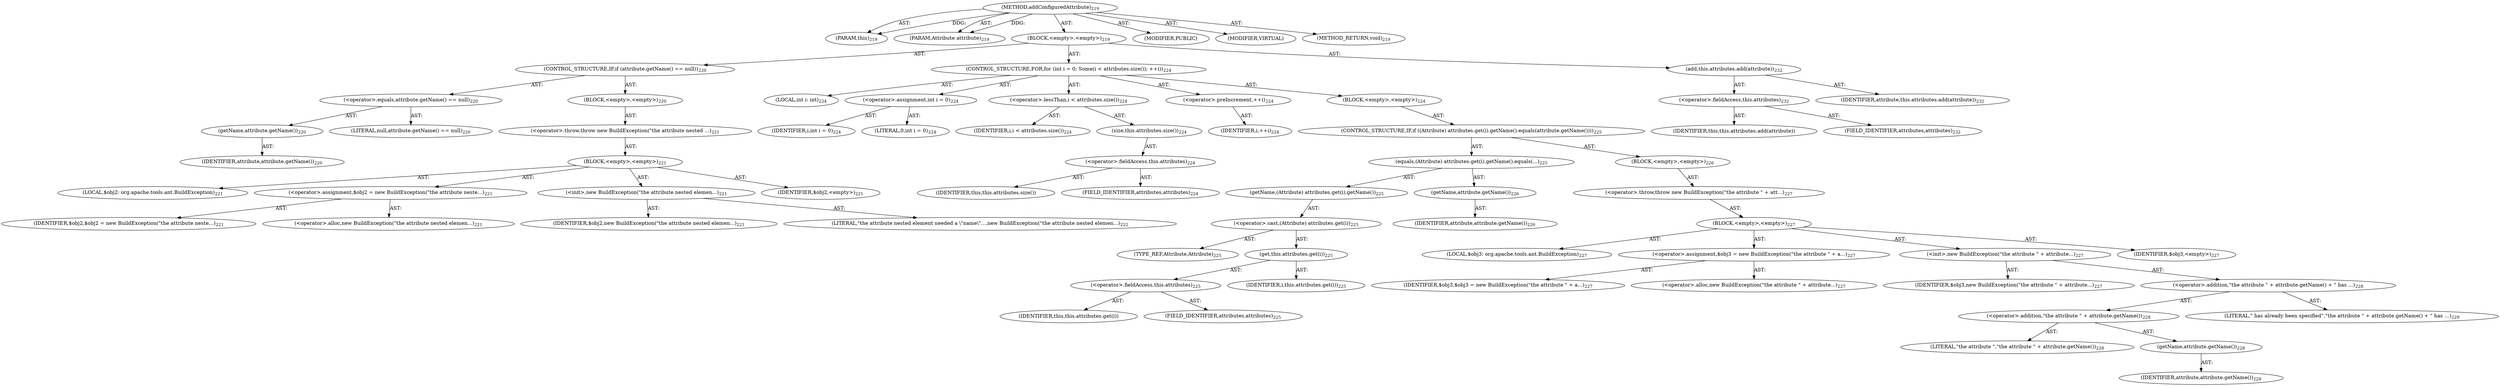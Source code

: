 digraph "addConfiguredAttribute" {  
"111669149707" [label = <(METHOD,addConfiguredAttribute)<SUB>219</SUB>> ]
"115964117016" [label = <(PARAM,this)<SUB>219</SUB>> ]
"115964117017" [label = <(PARAM,Attribute attribute)<SUB>219</SUB>> ]
"25769803797" [label = <(BLOCK,&lt;empty&gt;,&lt;empty&gt;)<SUB>219</SUB>> ]
"47244640264" [label = <(CONTROL_STRUCTURE,IF,if (attribute.getName() == null))<SUB>220</SUB>> ]
"30064771154" [label = <(&lt;operator&gt;.equals,attribute.getName() == null)<SUB>220</SUB>> ]
"30064771155" [label = <(getName,attribute.getName())<SUB>220</SUB>> ]
"68719476815" [label = <(IDENTIFIER,attribute,attribute.getName())<SUB>220</SUB>> ]
"90194313235" [label = <(LITERAL,null,attribute.getName() == null)<SUB>220</SUB>> ]
"25769803798" [label = <(BLOCK,&lt;empty&gt;,&lt;empty&gt;)<SUB>220</SUB>> ]
"30064771156" [label = <(&lt;operator&gt;.throw,throw new BuildException(&quot;the attribute nested ...)<SUB>221</SUB>> ]
"25769803799" [label = <(BLOCK,&lt;empty&gt;,&lt;empty&gt;)<SUB>221</SUB>> ]
"94489280521" [label = <(LOCAL,$obj2: org.apache.tools.ant.BuildException)<SUB>221</SUB>> ]
"30064771157" [label = <(&lt;operator&gt;.assignment,$obj2 = new BuildException(&quot;the attribute neste...)<SUB>221</SUB>> ]
"68719476816" [label = <(IDENTIFIER,$obj2,$obj2 = new BuildException(&quot;the attribute neste...)<SUB>221</SUB>> ]
"30064771158" [label = <(&lt;operator&gt;.alloc,new BuildException(&quot;the attribute nested elemen...)<SUB>221</SUB>> ]
"30064771159" [label = <(&lt;init&gt;,new BuildException(&quot;the attribute nested elemen...)<SUB>221</SUB>> ]
"68719476817" [label = <(IDENTIFIER,$obj2,new BuildException(&quot;the attribute nested elemen...)<SUB>221</SUB>> ]
"90194313236" [label = <(LITERAL,&quot;the attribute nested element needed a \&quot;name\&quot;...,new BuildException(&quot;the attribute nested elemen...)<SUB>222</SUB>> ]
"68719476818" [label = <(IDENTIFIER,$obj2,&lt;empty&gt;)<SUB>221</SUB>> ]
"47244640265" [label = <(CONTROL_STRUCTURE,FOR,for (int i = 0; Some(i &lt; attributes.size()); ++i))<SUB>224</SUB>> ]
"94489280522" [label = <(LOCAL,int i: int)<SUB>224</SUB>> ]
"30064771160" [label = <(&lt;operator&gt;.assignment,int i = 0)<SUB>224</SUB>> ]
"68719476819" [label = <(IDENTIFIER,i,int i = 0)<SUB>224</SUB>> ]
"90194313237" [label = <(LITERAL,0,int i = 0)<SUB>224</SUB>> ]
"30064771161" [label = <(&lt;operator&gt;.lessThan,i &lt; attributes.size())<SUB>224</SUB>> ]
"68719476820" [label = <(IDENTIFIER,i,i &lt; attributes.size())<SUB>224</SUB>> ]
"30064771162" [label = <(size,this.attributes.size())<SUB>224</SUB>> ]
"30064771163" [label = <(&lt;operator&gt;.fieldAccess,this.attributes)<SUB>224</SUB>> ]
"68719476821" [label = <(IDENTIFIER,this,this.attributes.size())> ]
"55834574866" [label = <(FIELD_IDENTIFIER,attributes,attributes)<SUB>224</SUB>> ]
"30064771164" [label = <(&lt;operator&gt;.preIncrement,++i)<SUB>224</SUB>> ]
"68719476822" [label = <(IDENTIFIER,i,++i)<SUB>224</SUB>> ]
"25769803800" [label = <(BLOCK,&lt;empty&gt;,&lt;empty&gt;)<SUB>224</SUB>> ]
"47244640266" [label = <(CONTROL_STRUCTURE,IF,if ((Attribute) attributes.get(i).getName().equals(attribute.getName())))<SUB>225</SUB>> ]
"30064771165" [label = <(equals,(Attribute) attributes.get(i).getName().equals(...)<SUB>225</SUB>> ]
"30064771166" [label = <(getName,(Attribute) attributes.get(i).getName())<SUB>225</SUB>> ]
"30064771167" [label = <(&lt;operator&gt;.cast,(Attribute) attributes.get(i))<SUB>225</SUB>> ]
"180388626435" [label = <(TYPE_REF,Attribute,Attribute)<SUB>225</SUB>> ]
"30064771168" [label = <(get,this.attributes.get(i))<SUB>225</SUB>> ]
"30064771169" [label = <(&lt;operator&gt;.fieldAccess,this.attributes)<SUB>225</SUB>> ]
"68719476823" [label = <(IDENTIFIER,this,this.attributes.get(i))> ]
"55834574867" [label = <(FIELD_IDENTIFIER,attributes,attributes)<SUB>225</SUB>> ]
"68719476824" [label = <(IDENTIFIER,i,this.attributes.get(i))<SUB>225</SUB>> ]
"30064771170" [label = <(getName,attribute.getName())<SUB>226</SUB>> ]
"68719476825" [label = <(IDENTIFIER,attribute,attribute.getName())<SUB>226</SUB>> ]
"25769803801" [label = <(BLOCK,&lt;empty&gt;,&lt;empty&gt;)<SUB>226</SUB>> ]
"30064771171" [label = <(&lt;operator&gt;.throw,throw new BuildException(&quot;the attribute &quot; + att...)<SUB>227</SUB>> ]
"25769803802" [label = <(BLOCK,&lt;empty&gt;,&lt;empty&gt;)<SUB>227</SUB>> ]
"94489280523" [label = <(LOCAL,$obj3: org.apache.tools.ant.BuildException)<SUB>227</SUB>> ]
"30064771172" [label = <(&lt;operator&gt;.assignment,$obj3 = new BuildException(&quot;the attribute &quot; + a...)<SUB>227</SUB>> ]
"68719476826" [label = <(IDENTIFIER,$obj3,$obj3 = new BuildException(&quot;the attribute &quot; + a...)<SUB>227</SUB>> ]
"30064771173" [label = <(&lt;operator&gt;.alloc,new BuildException(&quot;the attribute &quot; + attribute...)<SUB>227</SUB>> ]
"30064771174" [label = <(&lt;init&gt;,new BuildException(&quot;the attribute &quot; + attribute...)<SUB>227</SUB>> ]
"68719476827" [label = <(IDENTIFIER,$obj3,new BuildException(&quot;the attribute &quot; + attribute...)<SUB>227</SUB>> ]
"30064771175" [label = <(&lt;operator&gt;.addition,&quot;the attribute &quot; + attribute.getName() + &quot; has ...)<SUB>228</SUB>> ]
"30064771176" [label = <(&lt;operator&gt;.addition,&quot;the attribute &quot; + attribute.getName())<SUB>228</SUB>> ]
"90194313238" [label = <(LITERAL,&quot;the attribute &quot;,&quot;the attribute &quot; + attribute.getName())<SUB>228</SUB>> ]
"30064771177" [label = <(getName,attribute.getName())<SUB>228</SUB>> ]
"68719476828" [label = <(IDENTIFIER,attribute,attribute.getName())<SUB>228</SUB>> ]
"90194313239" [label = <(LITERAL,&quot; has already been specified&quot;,&quot;the attribute &quot; + attribute.getName() + &quot; has ...)<SUB>229</SUB>> ]
"68719476829" [label = <(IDENTIFIER,$obj3,&lt;empty&gt;)<SUB>227</SUB>> ]
"30064771178" [label = <(add,this.attributes.add(attribute))<SUB>232</SUB>> ]
"30064771179" [label = <(&lt;operator&gt;.fieldAccess,this.attributes)<SUB>232</SUB>> ]
"68719476830" [label = <(IDENTIFIER,this,this.attributes.add(attribute))> ]
"55834574868" [label = <(FIELD_IDENTIFIER,attributes,attributes)<SUB>232</SUB>> ]
"68719476831" [label = <(IDENTIFIER,attribute,this.attributes.add(attribute))<SUB>232</SUB>> ]
"133143986204" [label = <(MODIFIER,PUBLIC)> ]
"133143986205" [label = <(MODIFIER,VIRTUAL)> ]
"128849018891" [label = <(METHOD_RETURN,void)<SUB>219</SUB>> ]
  "111669149707" -> "115964117016"  [ label = "AST: "] 
  "111669149707" -> "115964117017"  [ label = "AST: "] 
  "111669149707" -> "25769803797"  [ label = "AST: "] 
  "111669149707" -> "133143986204"  [ label = "AST: "] 
  "111669149707" -> "133143986205"  [ label = "AST: "] 
  "111669149707" -> "128849018891"  [ label = "AST: "] 
  "25769803797" -> "47244640264"  [ label = "AST: "] 
  "25769803797" -> "47244640265"  [ label = "AST: "] 
  "25769803797" -> "30064771178"  [ label = "AST: "] 
  "47244640264" -> "30064771154"  [ label = "AST: "] 
  "47244640264" -> "25769803798"  [ label = "AST: "] 
  "30064771154" -> "30064771155"  [ label = "AST: "] 
  "30064771154" -> "90194313235"  [ label = "AST: "] 
  "30064771155" -> "68719476815"  [ label = "AST: "] 
  "25769803798" -> "30064771156"  [ label = "AST: "] 
  "30064771156" -> "25769803799"  [ label = "AST: "] 
  "25769803799" -> "94489280521"  [ label = "AST: "] 
  "25769803799" -> "30064771157"  [ label = "AST: "] 
  "25769803799" -> "30064771159"  [ label = "AST: "] 
  "25769803799" -> "68719476818"  [ label = "AST: "] 
  "30064771157" -> "68719476816"  [ label = "AST: "] 
  "30064771157" -> "30064771158"  [ label = "AST: "] 
  "30064771159" -> "68719476817"  [ label = "AST: "] 
  "30064771159" -> "90194313236"  [ label = "AST: "] 
  "47244640265" -> "94489280522"  [ label = "AST: "] 
  "47244640265" -> "30064771160"  [ label = "AST: "] 
  "47244640265" -> "30064771161"  [ label = "AST: "] 
  "47244640265" -> "30064771164"  [ label = "AST: "] 
  "47244640265" -> "25769803800"  [ label = "AST: "] 
  "30064771160" -> "68719476819"  [ label = "AST: "] 
  "30064771160" -> "90194313237"  [ label = "AST: "] 
  "30064771161" -> "68719476820"  [ label = "AST: "] 
  "30064771161" -> "30064771162"  [ label = "AST: "] 
  "30064771162" -> "30064771163"  [ label = "AST: "] 
  "30064771163" -> "68719476821"  [ label = "AST: "] 
  "30064771163" -> "55834574866"  [ label = "AST: "] 
  "30064771164" -> "68719476822"  [ label = "AST: "] 
  "25769803800" -> "47244640266"  [ label = "AST: "] 
  "47244640266" -> "30064771165"  [ label = "AST: "] 
  "47244640266" -> "25769803801"  [ label = "AST: "] 
  "30064771165" -> "30064771166"  [ label = "AST: "] 
  "30064771165" -> "30064771170"  [ label = "AST: "] 
  "30064771166" -> "30064771167"  [ label = "AST: "] 
  "30064771167" -> "180388626435"  [ label = "AST: "] 
  "30064771167" -> "30064771168"  [ label = "AST: "] 
  "30064771168" -> "30064771169"  [ label = "AST: "] 
  "30064771168" -> "68719476824"  [ label = "AST: "] 
  "30064771169" -> "68719476823"  [ label = "AST: "] 
  "30064771169" -> "55834574867"  [ label = "AST: "] 
  "30064771170" -> "68719476825"  [ label = "AST: "] 
  "25769803801" -> "30064771171"  [ label = "AST: "] 
  "30064771171" -> "25769803802"  [ label = "AST: "] 
  "25769803802" -> "94489280523"  [ label = "AST: "] 
  "25769803802" -> "30064771172"  [ label = "AST: "] 
  "25769803802" -> "30064771174"  [ label = "AST: "] 
  "25769803802" -> "68719476829"  [ label = "AST: "] 
  "30064771172" -> "68719476826"  [ label = "AST: "] 
  "30064771172" -> "30064771173"  [ label = "AST: "] 
  "30064771174" -> "68719476827"  [ label = "AST: "] 
  "30064771174" -> "30064771175"  [ label = "AST: "] 
  "30064771175" -> "30064771176"  [ label = "AST: "] 
  "30064771175" -> "90194313239"  [ label = "AST: "] 
  "30064771176" -> "90194313238"  [ label = "AST: "] 
  "30064771176" -> "30064771177"  [ label = "AST: "] 
  "30064771177" -> "68719476828"  [ label = "AST: "] 
  "30064771178" -> "30064771179"  [ label = "AST: "] 
  "30064771178" -> "68719476831"  [ label = "AST: "] 
  "30064771179" -> "68719476830"  [ label = "AST: "] 
  "30064771179" -> "55834574868"  [ label = "AST: "] 
  "111669149707" -> "115964117016"  [ label = "DDG: "] 
  "111669149707" -> "115964117017"  [ label = "DDG: "] 
}
